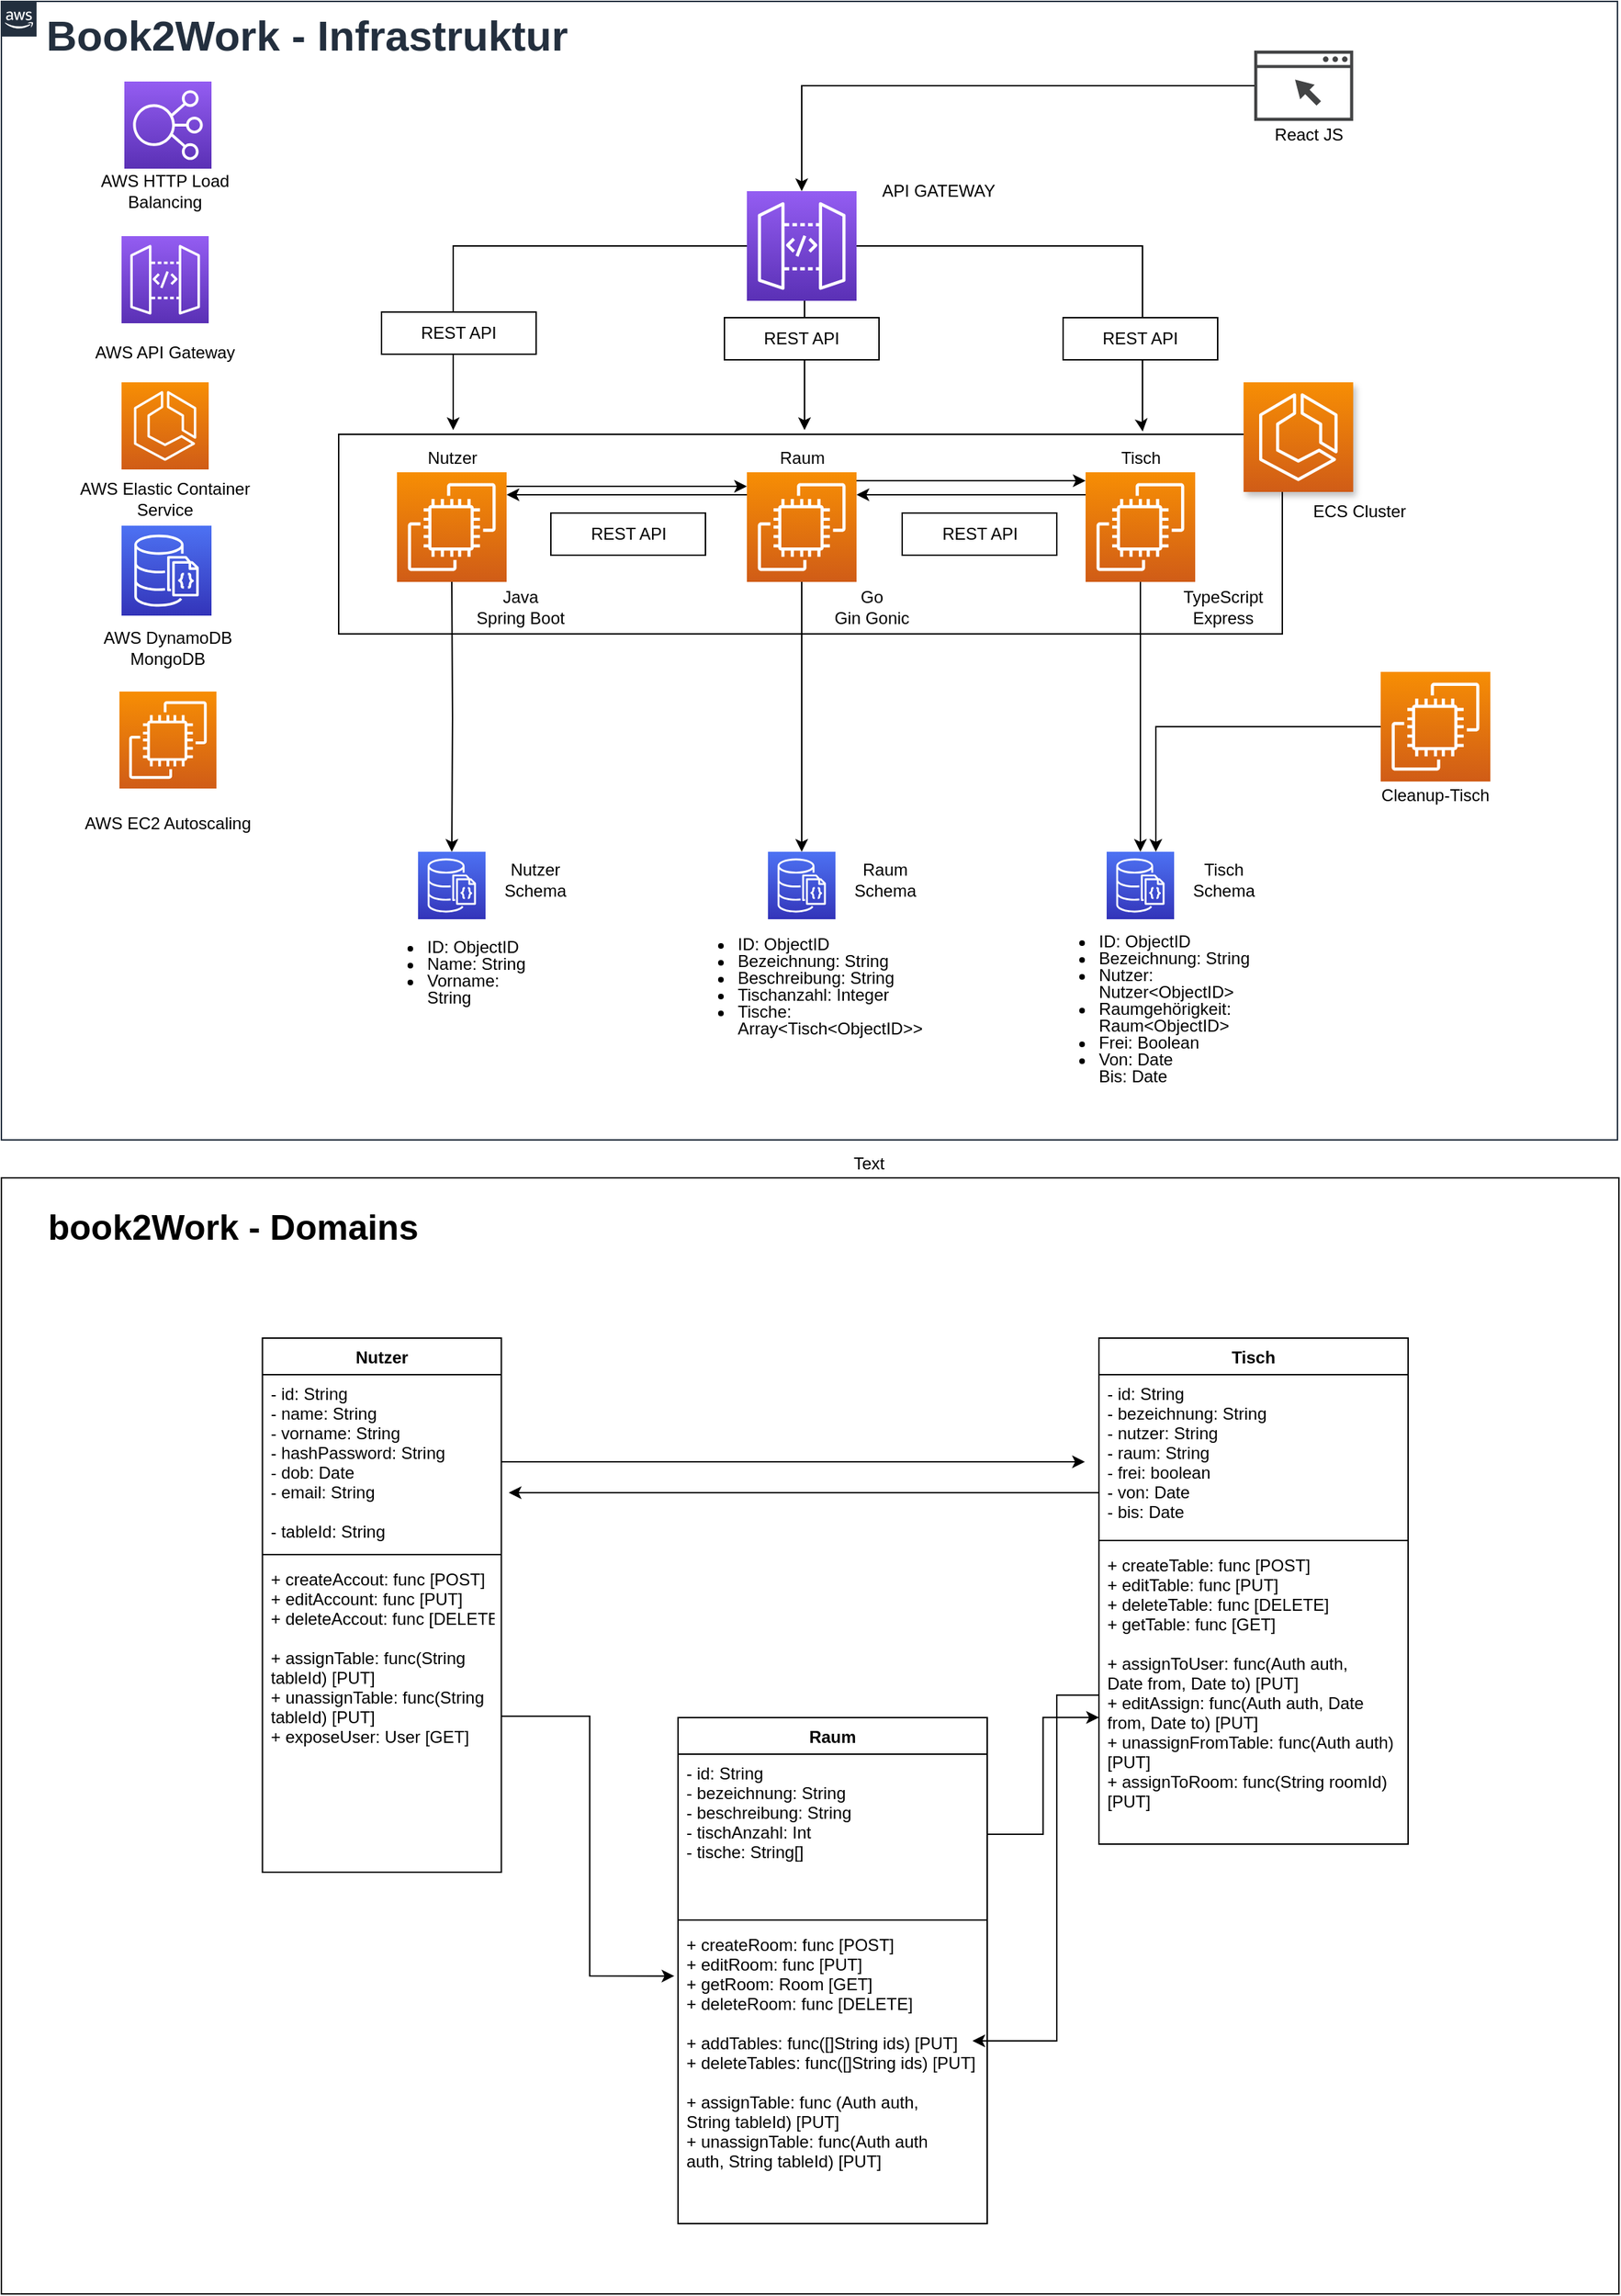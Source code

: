 <mxfile version="13.6.4" type="github">
  <diagram id="Ht1M8jgEwFfnCIfOTk4-" name="Page-1">
    <mxGraphModel dx="2426" dy="1321" grid="1" gridSize="10" guides="1" tooltips="1" connect="1" arrows="1" fold="1" page="1" pageScale="1" pageWidth="1169" pageHeight="827" math="0" shadow="0">
      <root>
        <mxCell id="0" />
        <mxCell id="1" parent="0" />
        <mxCell id="wH5Ers80hM915nKeiFpg-1" value="" style="outlineConnect=0;fontColor=#232F3E;gradientColor=#4D72F3;gradientDirection=north;fillColor=#3334B9;strokeColor=#ffffff;dashed=0;verticalLabelPosition=bottom;verticalAlign=top;align=center;html=1;fontSize=12;fontStyle=0;aspect=fixed;shape=mxgraph.aws4.resourceIcon;resIcon=mxgraph.aws4.documentdb_with_mongodb_compatibility;" parent="1" vertex="1">
          <mxGeometry x="305.5" y="614" width="48" height="48" as="geometry" />
        </mxCell>
        <mxCell id="wH5Ers80hM915nKeiFpg-2" value="" style="outlineConnect=0;fontColor=#232F3E;gradientColor=#4D72F3;gradientDirection=north;fillColor=#3334B9;strokeColor=#ffffff;dashed=0;verticalLabelPosition=bottom;verticalAlign=top;align=center;html=1;fontSize=12;fontStyle=0;aspect=fixed;shape=mxgraph.aws4.resourceIcon;resIcon=mxgraph.aws4.documentdb_with_mongodb_compatibility;" parent="1" vertex="1">
          <mxGeometry x="554.5" y="614" width="48" height="48" as="geometry" />
        </mxCell>
        <mxCell id="wH5Ers80hM915nKeiFpg-3" value="" style="outlineConnect=0;fontColor=#232F3E;gradientColor=#4D72F3;gradientDirection=north;fillColor=#3334B9;strokeColor=#ffffff;dashed=0;verticalLabelPosition=bottom;verticalAlign=top;align=center;html=1;fontSize=12;fontStyle=0;aspect=fixed;shape=mxgraph.aws4.resourceIcon;resIcon=mxgraph.aws4.documentdb_with_mongodb_compatibility;" parent="1" vertex="1">
          <mxGeometry x="795.5" y="614" width="48" height="48" as="geometry" />
        </mxCell>
        <mxCell id="wH5Ers80hM915nKeiFpg-7" style="edgeStyle=orthogonalEdgeStyle;rounded=0;orthogonalLoop=1;jettySize=auto;html=1;" parent="1" target="wH5Ers80hM915nKeiFpg-1" edge="1">
          <mxGeometry relative="1" as="geometry">
            <mxPoint x="329.5" y="422" as="sourcePoint" />
          </mxGeometry>
        </mxCell>
        <mxCell id="wH5Ers80hM915nKeiFpg-9" style="edgeStyle=orthogonalEdgeStyle;rounded=0;orthogonalLoop=1;jettySize=auto;html=1;" parent="1" target="wH5Ers80hM915nKeiFpg-3" edge="1">
          <mxGeometry relative="1" as="geometry">
            <Array as="points">
              <mxPoint x="819.5" y="564" />
              <mxPoint x="819.5" y="564" />
            </Array>
            <mxPoint x="819.5" y="422" as="sourcePoint" />
          </mxGeometry>
        </mxCell>
        <mxCell id="wH5Ers80hM915nKeiFpg-8" style="edgeStyle=orthogonalEdgeStyle;rounded=0;orthogonalLoop=1;jettySize=auto;html=1;" parent="1" target="wH5Ers80hM915nKeiFpg-2" edge="1">
          <mxGeometry relative="1" as="geometry">
            <Array as="points">
              <mxPoint x="578.5" y="544" />
              <mxPoint x="578.5" y="544" />
            </Array>
            <mxPoint x="578.5" y="422" as="sourcePoint" />
          </mxGeometry>
        </mxCell>
        <mxCell id="wH5Ers80hM915nKeiFpg-30" style="edgeStyle=orthogonalEdgeStyle;rounded=0;orthogonalLoop=1;jettySize=auto;html=1;" parent="1" edge="1">
          <mxGeometry relative="1" as="geometry">
            <Array as="points">
              <mxPoint x="460.5" y="364" />
              <mxPoint x="460.5" y="364" />
            </Array>
            <mxPoint x="368.5" y="364" as="targetPoint" />
          </mxGeometry>
        </mxCell>
        <mxCell id="wH5Ers80hM915nKeiFpg-32" style="edgeStyle=orthogonalEdgeStyle;rounded=0;orthogonalLoop=1;jettySize=auto;html=1;" parent="1" edge="1">
          <mxGeometry relative="1" as="geometry">
            <Array as="points">
              <mxPoint x="700.5" y="354" />
              <mxPoint x="700.5" y="354" />
            </Array>
            <mxPoint x="617.5" y="354" as="sourcePoint" />
          </mxGeometry>
        </mxCell>
        <mxCell id="wH5Ers80hM915nKeiFpg-11" style="edgeStyle=orthogonalEdgeStyle;rounded=0;orthogonalLoop=1;jettySize=auto;html=1;" parent="1" source="wH5Ers80hM915nKeiFpg-10" edge="1">
          <mxGeometry relative="1" as="geometry">
            <mxPoint x="330.5" y="314" as="targetPoint" />
            <Array as="points">
              <mxPoint x="330.5" y="183" />
              <mxPoint x="330.5" y="314" />
            </Array>
          </mxGeometry>
        </mxCell>
        <mxCell id="wH5Ers80hM915nKeiFpg-12" style="edgeStyle=orthogonalEdgeStyle;rounded=0;orthogonalLoop=1;jettySize=auto;html=1;" parent="1" source="wH5Ers80hM915nKeiFpg-10" edge="1">
          <mxGeometry relative="1" as="geometry">
            <mxPoint x="580.5" y="314" as="targetPoint" />
            <Array as="points">
              <mxPoint x="580.5" y="314" />
            </Array>
          </mxGeometry>
        </mxCell>
        <mxCell id="wH5Ers80hM915nKeiFpg-13" style="edgeStyle=orthogonalEdgeStyle;rounded=0;orthogonalLoop=1;jettySize=auto;html=1;entryX=0.852;entryY=-0.014;entryDx=0;entryDy=0;entryPerimeter=0;" parent="1" source="wH5Ers80hM915nKeiFpg-10" target="gDSX4b1H0sgUcGB8sF_O-24" edge="1">
          <mxGeometry relative="1" as="geometry">
            <mxPoint x="820.5" y="324" as="targetPoint" />
            <Array as="points">
              <mxPoint x="821" y="183" />
              <mxPoint x="821" y="314" />
              <mxPoint x="821" y="314" />
            </Array>
          </mxGeometry>
        </mxCell>
        <mxCell id="wH5Ers80hM915nKeiFpg-10" value="" style="outlineConnect=0;fontColor=#232F3E;gradientColor=#945DF2;gradientDirection=north;fillColor=#5A30B5;strokeColor=#ffffff;dashed=0;verticalLabelPosition=bottom;verticalAlign=top;align=center;html=1;fontSize=12;fontStyle=0;aspect=fixed;shape=mxgraph.aws4.resourceIcon;resIcon=mxgraph.aws4.api_gateway;" parent="1" vertex="1">
          <mxGeometry x="539.5" y="144" width="78" height="78" as="geometry" />
        </mxCell>
        <mxCell id="wH5Ers80hM915nKeiFpg-14" value="" style="outlineConnect=0;fontColor=#232F3E;gradientColor=#945DF2;gradientDirection=north;fillColor=#5A30B5;strokeColor=#ffffff;dashed=0;verticalLabelPosition=bottom;verticalAlign=top;align=center;html=1;fontSize=12;fontStyle=0;aspect=fixed;shape=mxgraph.aws4.resourceIcon;resIcon=mxgraph.aws4.elastic_load_balancing;" parent="1" vertex="1">
          <mxGeometry x="96.5" y="66" width="62" height="62" as="geometry" />
        </mxCell>
        <mxCell id="wH5Ers80hM915nKeiFpg-17" value="Nutzer" style="text;html=1;strokeColor=none;fillColor=none;align=center;verticalAlign=middle;whiteSpace=wrap;rounded=0;" parent="1" vertex="1">
          <mxGeometry x="309.5" y="324" width="40" height="20" as="geometry" />
        </mxCell>
        <mxCell id="wH5Ers80hM915nKeiFpg-18" value="Raum" style="text;html=1;strokeColor=none;fillColor=none;align=center;verticalAlign=middle;whiteSpace=wrap;rounded=0;" parent="1" vertex="1">
          <mxGeometry x="558.5" y="324" width="40" height="20" as="geometry" />
        </mxCell>
        <mxCell id="wH5Ers80hM915nKeiFpg-19" value="Tisch" style="text;html=1;strokeColor=none;fillColor=none;align=center;verticalAlign=middle;whiteSpace=wrap;rounded=0;" parent="1" vertex="1">
          <mxGeometry x="799.5" y="324" width="40" height="20" as="geometry" />
        </mxCell>
        <mxCell id="wH5Ers80hM915nKeiFpg-21" style="edgeStyle=orthogonalEdgeStyle;rounded=0;orthogonalLoop=1;jettySize=auto;html=1;" parent="1" edge="1">
          <mxGeometry relative="1" as="geometry">
            <mxPoint x="368.5" y="354" as="sourcePoint" />
            <mxPoint x="539.5" y="354" as="targetPoint" />
            <Array as="points">
              <mxPoint x="368.5" y="354" />
            </Array>
          </mxGeometry>
        </mxCell>
        <mxCell id="wH5Ers80hM915nKeiFpg-34" value="&lt;ul style=&quot;line-height: 100%&quot;&gt;&lt;li&gt;ID: ObjectID&lt;/li&gt;&lt;li&gt;Name: String&lt;br&gt;&lt;/li&gt;&lt;li&gt;Vorname: String&lt;/li&gt;&lt;/ul&gt;" style="text;html=1;strokeColor=none;fillColor=none;align=left;verticalAlign=middle;whiteSpace=wrap;rounded=0;" parent="1" vertex="1">
          <mxGeometry x="269.5" y="624" width="120" height="150" as="geometry" />
        </mxCell>
        <mxCell id="wH5Ers80hM915nKeiFpg-35" value="&lt;ul style=&quot;line-height: 100%&quot;&gt;&lt;li&gt;ID: ObjectID&lt;/li&gt;&lt;li&gt;Bezeichnung: String&lt;br&gt;&lt;/li&gt;&lt;li&gt;Beschreibung: String&lt;/li&gt;&lt;li&gt;Tischanzahl: Integer&lt;/li&gt;&lt;li&gt;Tische: Array&amp;lt;Tisch&amp;lt;ObjectID&amp;gt;&amp;gt;&lt;/li&gt;&lt;/ul&gt;" style="text;html=1;strokeColor=none;fillColor=none;align=left;verticalAlign=middle;whiteSpace=wrap;rounded=0;" parent="1" vertex="1">
          <mxGeometry x="490.5" y="634" width="210" height="150" as="geometry" />
        </mxCell>
        <mxCell id="wH5Ers80hM915nKeiFpg-36" value="&lt;ul style=&quot;line-height: 100%&quot;&gt;&lt;li&gt;ID: ObjectID&lt;/li&gt;&lt;li&gt;Bezeichnung: String&lt;br&gt;&lt;/li&gt;&lt;li&gt;Nutzer: Nutzer&amp;lt;ObjectID&amp;gt;&lt;/li&gt;&lt;li&gt;Raumgehörigkeit: Raum&amp;lt;ObjectID&amp;gt;&lt;/li&gt;&lt;li&gt;Frei: Boolean&lt;/li&gt;&lt;li&gt;Von: Date&lt;br&gt;Bis: Date&lt;/li&gt;&lt;/ul&gt;" style="text;html=1;strokeColor=none;fillColor=none;align=left;verticalAlign=middle;whiteSpace=wrap;rounded=0;" parent="1" vertex="1">
          <mxGeometry x="747.5" y="650" width="180" height="150" as="geometry" />
        </mxCell>
        <mxCell id="wH5Ers80hM915nKeiFpg-43" style="edgeStyle=orthogonalEdgeStyle;rounded=0;orthogonalLoop=1;jettySize=auto;html=1;" parent="1" source="wH5Ers80hM915nKeiFpg-42" target="wH5Ers80hM915nKeiFpg-10" edge="1">
          <mxGeometry relative="1" as="geometry">
            <mxPoint x="580.5" y="54" as="targetPoint" />
          </mxGeometry>
        </mxCell>
        <mxCell id="wH5Ers80hM915nKeiFpg-42" value="" style="pointerEvents=1;shadow=0;dashed=0;html=1;strokeColor=none;fillColor=#434445;aspect=fixed;labelPosition=center;verticalLabelPosition=bottom;verticalAlign=top;align=center;outlineConnect=0;shape=mxgraph.vvd.web_browser;" parent="1" vertex="1">
          <mxGeometry x="900.5" y="44" width="70.42" height="50" as="geometry" />
        </mxCell>
        <mxCell id="wH5Ers80hM915nKeiFpg-44" value="Nutzer&lt;br&gt;Schema" style="text;html=1;strokeColor=none;fillColor=none;align=center;verticalAlign=middle;whiteSpace=wrap;rounded=0;" parent="1" vertex="1">
          <mxGeometry x="368.5" y="624" width="40" height="20" as="geometry" />
        </mxCell>
        <mxCell id="wH5Ers80hM915nKeiFpg-45" value="Raum&lt;br&gt;Schema" style="text;html=1;strokeColor=none;fillColor=none;align=center;verticalAlign=middle;whiteSpace=wrap;rounded=0;" parent="1" vertex="1">
          <mxGeometry x="617.5" y="624" width="40" height="20" as="geometry" />
        </mxCell>
        <mxCell id="wH5Ers80hM915nKeiFpg-46" value="Tisch&lt;br&gt;Schema" style="text;html=1;strokeColor=none;fillColor=none;align=center;verticalAlign=middle;whiteSpace=wrap;rounded=0;" parent="1" vertex="1">
          <mxGeometry x="858.5" y="624" width="40" height="20" as="geometry" />
        </mxCell>
        <mxCell id="wH5Ers80hM915nKeiFpg-48" value="Java&lt;br&gt;Spring Boot" style="text;html=1;strokeColor=none;fillColor=none;align=center;verticalAlign=middle;whiteSpace=wrap;rounded=0;" parent="1" vertex="1">
          <mxGeometry x="340" y="430" width="77" height="20" as="geometry" />
        </mxCell>
        <mxCell id="wH5Ers80hM915nKeiFpg-49" value="Go&lt;br&gt;Gin Gonic" style="text;html=1;strokeColor=none;fillColor=none;align=center;verticalAlign=middle;whiteSpace=wrap;rounded=0;" parent="1" vertex="1">
          <mxGeometry x="590" y="430" width="77" height="20" as="geometry" />
        </mxCell>
        <mxCell id="wH5Ers80hM915nKeiFpg-50" value="TypeScript&lt;br&gt;Express" style="text;html=1;strokeColor=none;fillColor=none;align=center;verticalAlign=middle;whiteSpace=wrap;rounded=0;" parent="1" vertex="1">
          <mxGeometry x="839.5" y="430" width="77" height="20" as="geometry" />
        </mxCell>
        <mxCell id="wH5Ers80hM915nKeiFpg-51" value="React JS" style="text;html=1;strokeColor=none;fillColor=none;align=center;verticalAlign=middle;whiteSpace=wrap;rounded=0;" parent="1" vertex="1">
          <mxGeometry x="900.5" y="94" width="77" height="20" as="geometry" />
        </mxCell>
        <mxCell id="wH5Ers80hM915nKeiFpg-52" value="" style="outlineConnect=0;fontColor=#232F3E;gradientColor=#945DF2;gradientDirection=north;fillColor=#5A30B5;strokeColor=#ffffff;dashed=0;verticalLabelPosition=bottom;verticalAlign=top;align=center;html=1;fontSize=12;fontStyle=0;aspect=fixed;shape=mxgraph.aws4.resourceIcon;resIcon=mxgraph.aws4.api_gateway;" parent="1" vertex="1">
          <mxGeometry x="94.5" y="176" width="62" height="62" as="geometry" />
        </mxCell>
        <mxCell id="wH5Ers80hM915nKeiFpg-53" value="" style="outlineConnect=0;fontColor=#232F3E;gradientColor=#F78E04;gradientDirection=north;fillColor=#D05C17;strokeColor=#ffffff;dashed=0;verticalLabelPosition=bottom;verticalAlign=top;align=center;html=1;fontSize=12;fontStyle=0;aspect=fixed;shape=mxgraph.aws4.resourceIcon;resIcon=mxgraph.aws4.ecs;" parent="1" vertex="1">
          <mxGeometry x="94.5" y="280" width="62" height="62" as="geometry" />
        </mxCell>
        <mxCell id="wH5Ers80hM915nKeiFpg-54" value="" style="outlineConnect=0;fontColor=#232F3E;gradientColor=#4D72F3;gradientDirection=north;fillColor=#3334B9;strokeColor=#ffffff;dashed=0;verticalLabelPosition=bottom;verticalAlign=top;align=center;html=1;fontSize=12;fontStyle=0;aspect=fixed;shape=mxgraph.aws4.resourceIcon;resIcon=mxgraph.aws4.documentdb_with_mongodb_compatibility;" parent="1" vertex="1">
          <mxGeometry x="94.5" y="382" width="64" height="64" as="geometry" />
        </mxCell>
        <mxCell id="wH5Ers80hM915nKeiFpg-55" value="AWS HTTP Load Balancing" style="text;html=1;strokeColor=none;fillColor=none;align=center;verticalAlign=middle;whiteSpace=wrap;rounded=0;" parent="1" vertex="1">
          <mxGeometry x="60" y="134" width="131" height="20" as="geometry" />
        </mxCell>
        <mxCell id="wH5Ers80hM915nKeiFpg-56" value="AWS API Gateway" style="text;html=1;strokeColor=none;fillColor=none;align=center;verticalAlign=middle;whiteSpace=wrap;rounded=0;" parent="1" vertex="1">
          <mxGeometry x="60" y="249" width="131" height="20" as="geometry" />
        </mxCell>
        <mxCell id="wH5Ers80hM915nKeiFpg-57" value="AWS Elastic Container Service" style="text;html=1;strokeColor=none;fillColor=none;align=center;verticalAlign=middle;whiteSpace=wrap;rounded=0;" parent="1" vertex="1">
          <mxGeometry x="60" y="353" width="131" height="20" as="geometry" />
        </mxCell>
        <mxCell id="wH5Ers80hM915nKeiFpg-58" value="AWS DynamoDB&lt;br&gt;MongoDB" style="text;html=1;strokeColor=none;fillColor=none;align=center;verticalAlign=middle;whiteSpace=wrap;rounded=0;" parent="1" vertex="1">
          <mxGeometry x="62" y="459" width="131" height="20" as="geometry" />
        </mxCell>
        <mxCell id="wH5Ers80hM915nKeiFpg-59" value="&lt;font style=&quot;font-size: 30px&quot;&gt;&lt;b&gt;Book2Work - Infrastruktur&lt;/b&gt;&lt;/font&gt;" style="points=[[0,0],[0.25,0],[0.5,0],[0.75,0],[1,0],[1,0.25],[1,0.5],[1,0.75],[1,1],[0.75,1],[0.5,1],[0.25,1],[0,1],[0,0.75],[0,0.5],[0,0.25]];outlineConnect=0;gradientColor=none;html=1;whiteSpace=wrap;fontSize=12;fontStyle=0;shape=mxgraph.aws4.group;grIcon=mxgraph.aws4.group_aws_cloud_alt;strokeColor=#232F3E;fillColor=none;verticalAlign=top;align=left;spacingLeft=30;fontColor=#232F3E;dashed=0;" parent="1" vertex="1">
          <mxGeometry x="9" y="9" width="1150" height="810" as="geometry" />
        </mxCell>
        <mxCell id="gDSX4b1H0sgUcGB8sF_O-1" value="API GATEWAY" style="text;html=1;strokeColor=none;fillColor=none;align=center;verticalAlign=middle;whiteSpace=wrap;rounded=0;" parent="1" vertex="1">
          <mxGeometry x="630.5" y="134" width="90" height="20" as="geometry" />
        </mxCell>
        <mxCell id="gDSX4b1H0sgUcGB8sF_O-4" style="edgeStyle=orthogonalEdgeStyle;rounded=0;orthogonalLoop=1;jettySize=auto;html=1;" parent="1" target="wH5Ers80hM915nKeiFpg-3" edge="1">
          <mxGeometry relative="1" as="geometry">
            <mxPoint x="840.5" y="604" as="targetPoint" />
            <mxPoint x="990.5" y="525" as="sourcePoint" />
            <Array as="points">
              <mxPoint x="830.5" y="525" />
            </Array>
          </mxGeometry>
        </mxCell>
        <mxCell id="gDSX4b1H0sgUcGB8sF_O-5" value="Cleanup-Tisch&lt;br&gt;" style="text;html=1;strokeColor=none;fillColor=none;align=center;verticalAlign=middle;whiteSpace=wrap;rounded=0;" parent="1" vertex="1">
          <mxGeometry x="964" y="564" width="131" height="20" as="geometry" />
        </mxCell>
        <mxCell id="gDSX4b1H0sgUcGB8sF_O-7" value="" style="rounded=0;whiteSpace=wrap;html=1;" parent="1" vertex="1">
          <mxGeometry x="279.5" y="230" width="110" height="30" as="geometry" />
        </mxCell>
        <mxCell id="gDSX4b1H0sgUcGB8sF_O-8" value="REST API" style="text;html=1;strokeColor=none;fillColor=none;align=center;verticalAlign=middle;whiteSpace=wrap;rounded=0;" parent="1" vertex="1">
          <mxGeometry x="304.25" y="235" width="60.5" height="20" as="geometry" />
        </mxCell>
        <mxCell id="gDSX4b1H0sgUcGB8sF_O-9" value="" style="rounded=0;whiteSpace=wrap;html=1;" parent="1" vertex="1">
          <mxGeometry x="523.5" y="234" width="110" height="30" as="geometry" />
        </mxCell>
        <mxCell id="gDSX4b1H0sgUcGB8sF_O-10" value="REST API" style="text;html=1;strokeColor=none;fillColor=none;align=center;verticalAlign=middle;whiteSpace=wrap;rounded=0;" parent="1" vertex="1">
          <mxGeometry x="548.25" y="239" width="60.5" height="20" as="geometry" />
        </mxCell>
        <mxCell id="gDSX4b1H0sgUcGB8sF_O-11" value="" style="rounded=0;whiteSpace=wrap;html=1;" parent="1" vertex="1">
          <mxGeometry x="764.5" y="234" width="110" height="30" as="geometry" />
        </mxCell>
        <mxCell id="gDSX4b1H0sgUcGB8sF_O-12" value="REST API" style="text;html=1;strokeColor=none;fillColor=none;align=center;verticalAlign=middle;whiteSpace=wrap;rounded=0;" parent="1" vertex="1">
          <mxGeometry x="789.25" y="239" width="60.5" height="20" as="geometry" />
        </mxCell>
        <mxCell id="gDSX4b1H0sgUcGB8sF_O-13" value="" style="rounded=0;whiteSpace=wrap;html=1;" parent="1" vertex="1">
          <mxGeometry x="400" y="373" width="110" height="30" as="geometry" />
        </mxCell>
        <mxCell id="gDSX4b1H0sgUcGB8sF_O-14" value="REST API" style="text;html=1;strokeColor=none;fillColor=none;align=center;verticalAlign=middle;whiteSpace=wrap;rounded=0;" parent="1" vertex="1">
          <mxGeometry x="424.75" y="378" width="60.5" height="20" as="geometry" />
        </mxCell>
        <mxCell id="gDSX4b1H0sgUcGB8sF_O-15" value="" style="rounded=0;whiteSpace=wrap;html=1;" parent="1" vertex="1">
          <mxGeometry x="650" y="373" width="110" height="30" as="geometry" />
        </mxCell>
        <mxCell id="gDSX4b1H0sgUcGB8sF_O-16" value="REST API" style="text;html=1;strokeColor=none;fillColor=none;align=center;verticalAlign=middle;whiteSpace=wrap;rounded=0;" parent="1" vertex="1">
          <mxGeometry x="674.75" y="378" width="60.5" height="20" as="geometry" />
        </mxCell>
        <mxCell id="gDSX4b1H0sgUcGB8sF_O-17" value="" style="outlineConnect=0;fontColor=#232F3E;gradientColor=#F78E04;gradientDirection=north;fillColor=#D05C17;strokeColor=#ffffff;dashed=0;verticalLabelPosition=bottom;verticalAlign=top;align=center;html=1;fontSize=12;fontStyle=0;aspect=fixed;shape=mxgraph.aws4.resourceIcon;resIcon=mxgraph.aws4.ec2;" parent="1" vertex="1">
          <mxGeometry x="290.5" y="344" width="78" height="78" as="geometry" />
        </mxCell>
        <mxCell id="gDSX4b1H0sgUcGB8sF_O-20" style="edgeStyle=orthogonalEdgeStyle;rounded=0;orthogonalLoop=1;jettySize=auto;html=1;" parent="1" source="gDSX4b1H0sgUcGB8sF_O-18" target="gDSX4b1H0sgUcGB8sF_O-19" edge="1">
          <mxGeometry relative="1" as="geometry">
            <Array as="points">
              <mxPoint x="700" y="350" />
              <mxPoint x="700" y="350" />
            </Array>
          </mxGeometry>
        </mxCell>
        <mxCell id="gDSX4b1H0sgUcGB8sF_O-21" style="edgeStyle=orthogonalEdgeStyle;rounded=0;orthogonalLoop=1;jettySize=auto;html=1;" parent="1" source="gDSX4b1H0sgUcGB8sF_O-18" target="gDSX4b1H0sgUcGB8sF_O-17" edge="1">
          <mxGeometry relative="1" as="geometry">
            <Array as="points">
              <mxPoint x="430" y="360" />
              <mxPoint x="430" y="360" />
            </Array>
          </mxGeometry>
        </mxCell>
        <mxCell id="gDSX4b1H0sgUcGB8sF_O-18" value="" style="outlineConnect=0;fontColor=#232F3E;gradientColor=#F78E04;gradientDirection=north;fillColor=#D05C17;strokeColor=#ffffff;dashed=0;verticalLabelPosition=bottom;verticalAlign=top;align=center;html=1;fontSize=12;fontStyle=0;aspect=fixed;shape=mxgraph.aws4.resourceIcon;resIcon=mxgraph.aws4.ec2;" parent="1" vertex="1">
          <mxGeometry x="539.5" y="344" width="78" height="78" as="geometry" />
        </mxCell>
        <mxCell id="gDSX4b1H0sgUcGB8sF_O-22" style="edgeStyle=orthogonalEdgeStyle;rounded=0;orthogonalLoop=1;jettySize=auto;html=1;" parent="1" source="gDSX4b1H0sgUcGB8sF_O-19" target="gDSX4b1H0sgUcGB8sF_O-18" edge="1">
          <mxGeometry relative="1" as="geometry">
            <Array as="points">
              <mxPoint x="700" y="360" />
              <mxPoint x="700" y="360" />
            </Array>
          </mxGeometry>
        </mxCell>
        <mxCell id="gDSX4b1H0sgUcGB8sF_O-19" value="" style="outlineConnect=0;fontColor=#232F3E;gradientColor=#F78E04;gradientDirection=north;fillColor=#D05C17;strokeColor=#ffffff;dashed=0;verticalLabelPosition=bottom;verticalAlign=top;align=center;html=1;fontSize=12;fontStyle=0;aspect=fixed;shape=mxgraph.aws4.resourceIcon;resIcon=mxgraph.aws4.ec2;" parent="1" vertex="1">
          <mxGeometry x="780.5" y="344" width="78" height="78" as="geometry" />
        </mxCell>
        <mxCell id="gDSX4b1H0sgUcGB8sF_O-24" value="" style="rounded=0;whiteSpace=wrap;html=1;fillColor=none;" parent="1" vertex="1">
          <mxGeometry x="249" y="317" width="671.5" height="142" as="geometry" />
        </mxCell>
        <mxCell id="gDSX4b1H0sgUcGB8sF_O-26" value="" style="outlineConnect=0;fontColor=#232F3E;gradientColor=#F78E04;gradientDirection=north;fillColor=#D05C17;strokeColor=#ffffff;dashed=0;verticalLabelPosition=bottom;verticalAlign=top;align=center;html=1;fontSize=12;fontStyle=0;aspect=fixed;shape=mxgraph.aws4.resourceIcon;resIcon=mxgraph.aws4.ec2;" parent="1" vertex="1">
          <mxGeometry x="990.5" y="486" width="78" height="78" as="geometry" />
        </mxCell>
        <mxCell id="gDSX4b1H0sgUcGB8sF_O-27" value="" style="outlineConnect=0;fontColor=#232F3E;gradientColor=#F78E04;gradientDirection=north;fillColor=#D05C17;strokeColor=#ffffff;dashed=0;verticalLabelPosition=bottom;verticalAlign=top;align=center;html=1;fontSize=12;fontStyle=0;aspect=fixed;shape=mxgraph.aws4.resourceIcon;resIcon=mxgraph.aws4.ecs;shadow=1;" parent="1" vertex="1">
          <mxGeometry x="892.92" y="280" width="78" height="78" as="geometry" />
        </mxCell>
        <mxCell id="gDSX4b1H0sgUcGB8sF_O-28" value="ECS Cluster" style="text;html=1;strokeColor=none;fillColor=none;align=center;verticalAlign=middle;whiteSpace=wrap;rounded=0;shadow=1;" parent="1" vertex="1">
          <mxGeometry x="930.92" y="362" width="89.08" height="20" as="geometry" />
        </mxCell>
        <mxCell id="gDSX4b1H0sgUcGB8sF_O-30" value="" style="outlineConnect=0;fontColor=#232F3E;gradientColor=#F78E04;gradientDirection=north;fillColor=#D05C17;strokeColor=#ffffff;dashed=0;verticalLabelPosition=bottom;verticalAlign=top;align=center;html=1;fontSize=12;fontStyle=0;aspect=fixed;shape=mxgraph.aws4.resourceIcon;resIcon=mxgraph.aws4.ec2;" parent="1" vertex="1">
          <mxGeometry x="93" y="500" width="69" height="69" as="geometry" />
        </mxCell>
        <mxCell id="gDSX4b1H0sgUcGB8sF_O-31" value="AWS EC2 Autoscaling" style="text;html=1;strokeColor=none;fillColor=none;align=center;verticalAlign=middle;whiteSpace=wrap;rounded=0;" parent="1" vertex="1">
          <mxGeometry x="62" y="584" width="131" height="20" as="geometry" />
        </mxCell>
        <mxCell id="gDSX4b1H0sgUcGB8sF_O-32" value="Text" style="text;html=1;align=center;verticalAlign=middle;resizable=0;points=[];autosize=1;" parent="1" vertex="1">
          <mxGeometry x="606" y="826" width="40" height="20" as="geometry" />
        </mxCell>
        <mxCell id="qNeoaQ0XMOAwww0zAcLS-13" value="Tisch" style="swimlane;fontStyle=1;align=center;verticalAlign=top;childLayout=stackLayout;horizontal=1;startSize=26;horizontalStack=0;resizeParent=1;resizeParentMax=0;resizeLast=0;collapsible=1;marginBottom=0;" vertex="1" parent="1">
          <mxGeometry x="790" y="960" width="220" height="360" as="geometry" />
        </mxCell>
        <mxCell id="qNeoaQ0XMOAwww0zAcLS-14" value="- id: String&#xa;- bezeichnung: String&#xa;- nutzer: String&#xa;- raum: String&#xa;- frei: boolean&#xa;- von: Date&#xa;- bis: Date" style="text;strokeColor=none;fillColor=none;align=left;verticalAlign=top;spacingLeft=4;spacingRight=4;overflow=hidden;rotatable=0;points=[[0,0.5],[1,0.5]];portConstraint=eastwest;" vertex="1" parent="qNeoaQ0XMOAwww0zAcLS-13">
          <mxGeometry y="26" width="220" height="114" as="geometry" />
        </mxCell>
        <mxCell id="qNeoaQ0XMOAwww0zAcLS-15" value="" style="line;strokeWidth=1;fillColor=none;align=left;verticalAlign=middle;spacingTop=-1;spacingLeft=3;spacingRight=3;rotatable=0;labelPosition=right;points=[];portConstraint=eastwest;" vertex="1" parent="qNeoaQ0XMOAwww0zAcLS-13">
          <mxGeometry y="140" width="220" height="8" as="geometry" />
        </mxCell>
        <mxCell id="qNeoaQ0XMOAwww0zAcLS-16" value="+ createTable: func [POST]&#xa;+ editTable: func [PUT]&#xa;+ deleteTable: func [DELETE]&#xa;+ getTable: func [GET]&#xa;&#xa;+ assignToUser: func(Auth auth,&#xa;Date from, Date to) [PUT]&#xa;+ editAssign: func(Auth auth, Date &#xa;from, Date to) [PUT]&#xa;+ unassignFromTable: func(Auth auth)&#xa;[PUT]&#xa;+ assignToRoom: func(String roomId)&#xa;[PUT]" style="text;strokeColor=none;fillColor=none;align=left;verticalAlign=top;spacingLeft=4;spacingRight=4;overflow=hidden;rotatable=0;points=[[0,0.5],[1,0.5]];portConstraint=eastwest;" vertex="1" parent="qNeoaQ0XMOAwww0zAcLS-13">
          <mxGeometry y="148" width="220" height="212" as="geometry" />
        </mxCell>
        <mxCell id="qNeoaQ0XMOAwww0zAcLS-1" value="Nutzer" style="swimlane;fontStyle=1;align=center;verticalAlign=top;childLayout=stackLayout;horizontal=1;startSize=26;horizontalStack=0;resizeParent=1;resizeParentMax=0;resizeLast=0;collapsible=1;marginBottom=0;" vertex="1" parent="1">
          <mxGeometry x="194.75" y="960" width="170" height="380" as="geometry" />
        </mxCell>
        <mxCell id="qNeoaQ0XMOAwww0zAcLS-2" value="- id: String&#xa;- name: String&#xa;- vorname: String&#xa;- hashPassword: String&#xa;- dob: Date&#xa;- email: String&#xa;&#xa;- tableId: String" style="text;strokeColor=none;fillColor=none;align=left;verticalAlign=top;spacingLeft=4;spacingRight=4;overflow=hidden;rotatable=0;points=[[0,0.5],[1,0.5]];portConstraint=eastwest;" vertex="1" parent="qNeoaQ0XMOAwww0zAcLS-1">
          <mxGeometry y="26" width="170" height="124" as="geometry" />
        </mxCell>
        <mxCell id="qNeoaQ0XMOAwww0zAcLS-3" value="" style="line;strokeWidth=1;fillColor=none;align=left;verticalAlign=middle;spacingTop=-1;spacingLeft=3;spacingRight=3;rotatable=0;labelPosition=right;points=[];portConstraint=eastwest;" vertex="1" parent="qNeoaQ0XMOAwww0zAcLS-1">
          <mxGeometry y="150" width="170" height="8" as="geometry" />
        </mxCell>
        <mxCell id="qNeoaQ0XMOAwww0zAcLS-4" value="+ createAccout: func [POST]&#xa;+ editAccount: func [PUT]&#xa;+ deleteAccout: func [DELETE]&#xa;&#xa;+ assignTable: func(String&#xa;tableId) [PUT]&#xa;+ unassignTable: func(String&#xa;tableId) [PUT]&#xa;+ exposeUser: User [GET]" style="text;strokeColor=none;fillColor=none;align=left;verticalAlign=top;spacingLeft=4;spacingRight=4;overflow=hidden;rotatable=0;points=[[0,0.5],[1,0.5]];portConstraint=eastwest;" vertex="1" parent="qNeoaQ0XMOAwww0zAcLS-1">
          <mxGeometry y="158" width="170" height="222" as="geometry" />
        </mxCell>
        <mxCell id="qNeoaQ0XMOAwww0zAcLS-17" style="edgeStyle=orthogonalEdgeStyle;rounded=0;orthogonalLoop=1;jettySize=auto;html=1;" edge="1" parent="1" source="qNeoaQ0XMOAwww0zAcLS-2">
          <mxGeometry relative="1" as="geometry">
            <mxPoint x="780" y="1048.0" as="targetPoint" />
          </mxGeometry>
        </mxCell>
        <mxCell id="qNeoaQ0XMOAwww0zAcLS-20" style="edgeStyle=orthogonalEdgeStyle;rounded=0;orthogonalLoop=1;jettySize=auto;html=1;" edge="1" parent="1" source="qNeoaQ0XMOAwww0zAcLS-14">
          <mxGeometry relative="1" as="geometry">
            <mxPoint x="370" y="1070" as="targetPoint" />
            <Array as="points">
              <mxPoint x="370" y="1070" />
            </Array>
          </mxGeometry>
        </mxCell>
        <mxCell id="qNeoaQ0XMOAwww0zAcLS-9" value="Raum" style="swimlane;fontStyle=1;align=center;verticalAlign=top;childLayout=stackLayout;horizontal=1;startSize=26;horizontalStack=0;resizeParent=1;resizeParentMax=0;resizeLast=0;collapsible=1;marginBottom=0;" vertex="1" parent="1">
          <mxGeometry x="490.5" y="1230" width="220" height="360" as="geometry" />
        </mxCell>
        <mxCell id="qNeoaQ0XMOAwww0zAcLS-10" value="- id: String&#xa;- bezeichnung: String&#xa;- beschreibung: String&#xa;- tischAnzahl: Int&#xa;- tische: String[]" style="text;strokeColor=none;fillColor=none;align=left;verticalAlign=top;spacingLeft=4;spacingRight=4;overflow=hidden;rotatable=0;points=[[0,0.5],[1,0.5]];portConstraint=eastwest;" vertex="1" parent="qNeoaQ0XMOAwww0zAcLS-9">
          <mxGeometry y="26" width="220" height="114" as="geometry" />
        </mxCell>
        <mxCell id="qNeoaQ0XMOAwww0zAcLS-11" value="" style="line;strokeWidth=1;fillColor=none;align=left;verticalAlign=middle;spacingTop=-1;spacingLeft=3;spacingRight=3;rotatable=0;labelPosition=right;points=[];portConstraint=eastwest;" vertex="1" parent="qNeoaQ0XMOAwww0zAcLS-9">
          <mxGeometry y="140" width="220" height="8" as="geometry" />
        </mxCell>
        <mxCell id="qNeoaQ0XMOAwww0zAcLS-12" value="+ createRoom: func [POST]&#xa;+ editRoom: func [PUT]&#xa;+ getRoom: Room [GET]&#xa;+ deleteRoom: func [DELETE]&#xa;&#xa;+ addTables: func([]String ids) [PUT]&#xa;+ deleteTables: func([]String ids) [PUT]&#xa;&#xa;+ assignTable: func (Auth auth,&#xa;String tableId) [PUT]&#xa;+ unassignTable: func(Auth auth&#xa;auth, String tableId) [PUT]" style="text;strokeColor=none;fillColor=none;align=left;verticalAlign=top;spacingLeft=4;spacingRight=4;overflow=hidden;rotatable=0;points=[[0,0.5],[1,0.5]];portConstraint=eastwest;" vertex="1" parent="qNeoaQ0XMOAwww0zAcLS-9">
          <mxGeometry y="148" width="220" height="212" as="geometry" />
        </mxCell>
        <mxCell id="qNeoaQ0XMOAwww0zAcLS-21" style="edgeStyle=orthogonalEdgeStyle;rounded=0;orthogonalLoop=1;jettySize=auto;html=1;entryX=0;entryY=0.575;entryDx=0;entryDy=0;entryPerimeter=0;exitX=1;exitY=0.5;exitDx=0;exitDy=0;" edge="1" parent="1" source="qNeoaQ0XMOAwww0zAcLS-10" target="qNeoaQ0XMOAwww0zAcLS-16">
          <mxGeometry relative="1" as="geometry">
            <mxPoint x="730" y="1313" as="sourcePoint" />
          </mxGeometry>
        </mxCell>
        <mxCell id="qNeoaQ0XMOAwww0zAcLS-22" style="edgeStyle=orthogonalEdgeStyle;rounded=0;orthogonalLoop=1;jettySize=auto;html=1;" edge="1" parent="1" source="qNeoaQ0XMOAwww0zAcLS-16">
          <mxGeometry relative="1" as="geometry">
            <mxPoint x="700" y="1460" as="targetPoint" />
            <Array as="points">
              <mxPoint x="760" y="1214" />
            </Array>
          </mxGeometry>
        </mxCell>
        <mxCell id="qNeoaQ0XMOAwww0zAcLS-24" style="edgeStyle=orthogonalEdgeStyle;rounded=0;orthogonalLoop=1;jettySize=auto;html=1;entryX=-0.012;entryY=0.169;entryDx=0;entryDy=0;entryPerimeter=0;" edge="1" parent="1" source="qNeoaQ0XMOAwww0zAcLS-4" target="qNeoaQ0XMOAwww0zAcLS-12">
          <mxGeometry relative="1" as="geometry" />
        </mxCell>
        <mxCell id="qNeoaQ0XMOAwww0zAcLS-25" value="" style="rounded=0;whiteSpace=wrap;html=1;fillColor=none;" vertex="1" parent="1">
          <mxGeometry x="9" y="846" width="1151" height="794" as="geometry" />
        </mxCell>
        <mxCell id="qNeoaQ0XMOAwww0zAcLS-26" value="&lt;b&gt;&lt;font style=&quot;font-size: 25px&quot;&gt;book2Work - Domains&lt;/font&gt;&lt;/b&gt;" style="text;html=1;strokeColor=none;fillColor=none;align=center;verticalAlign=middle;whiteSpace=wrap;rounded=0;" vertex="1" parent="1">
          <mxGeometry x="9" y="870" width="330" height="20" as="geometry" />
        </mxCell>
      </root>
    </mxGraphModel>
  </diagram>
</mxfile>
